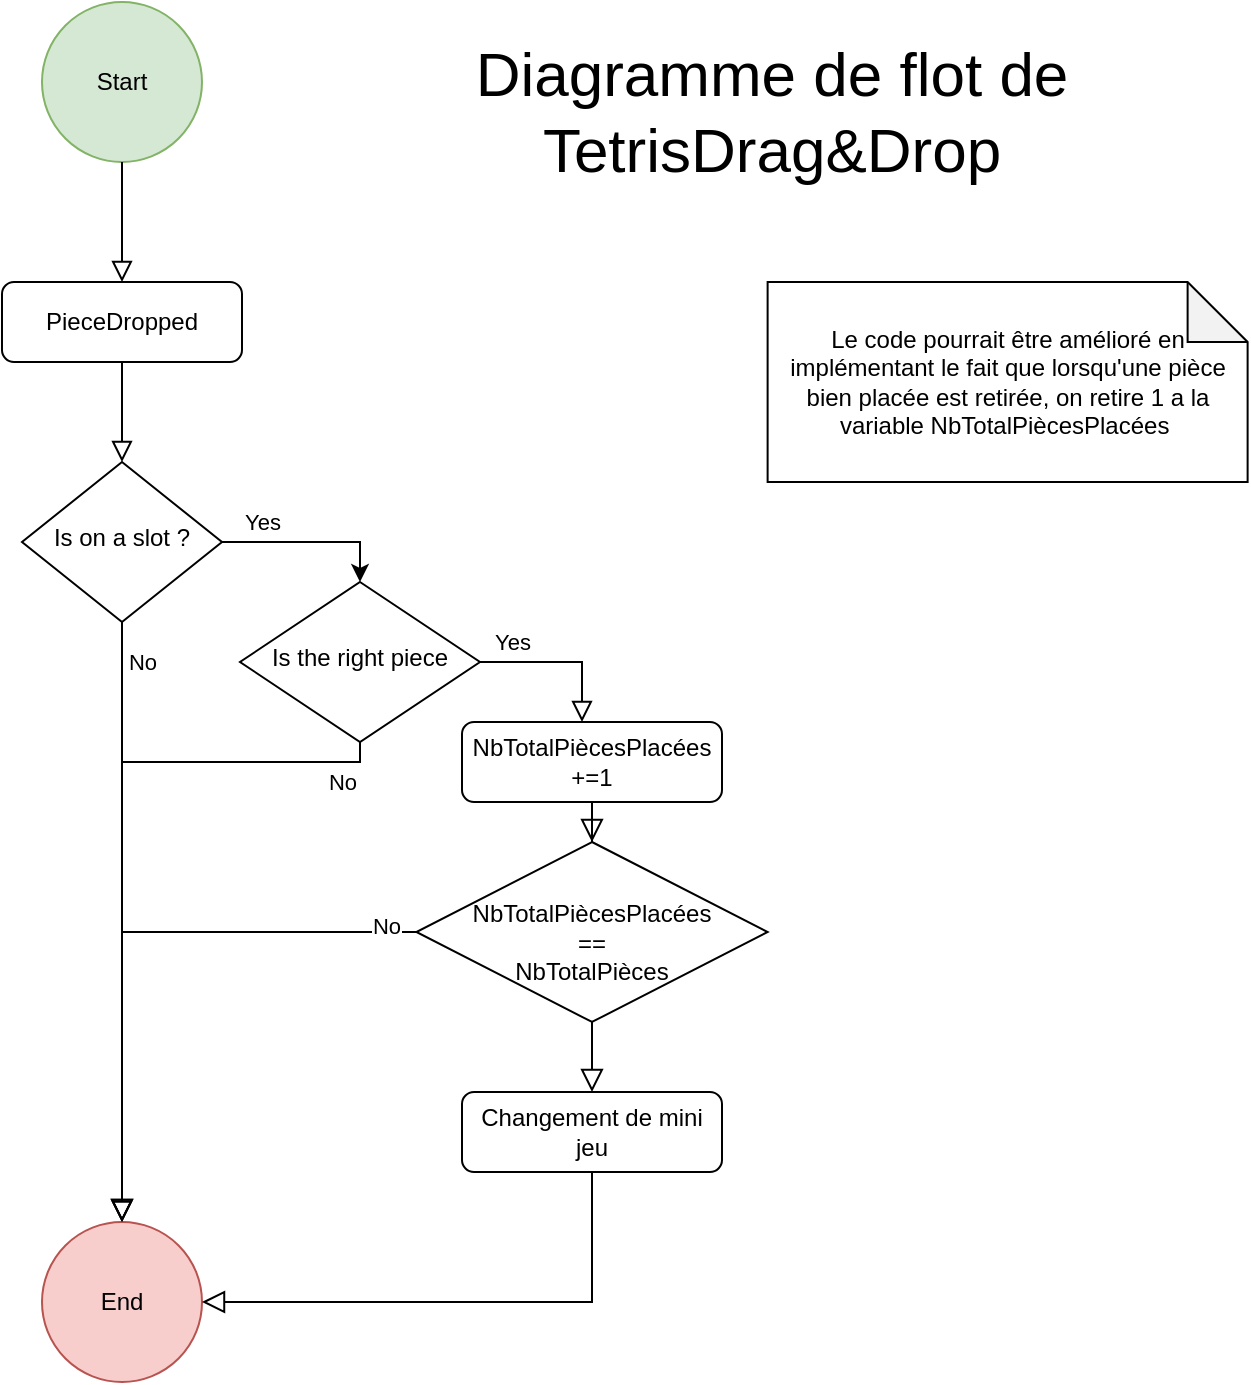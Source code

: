 <mxfile version="13.10.4" type="device"><diagram id="C5RBs43oDa-KdzZeNtuy" name="Page-1"><mxGraphModel dx="1483" dy="783" grid="1" gridSize="10" guides="1" tooltips="1" connect="1" arrows="1" fold="1" page="1" pageScale="1" pageWidth="827" pageHeight="1169" math="0" shadow="0"><root><mxCell id="WIyWlLk6GJQsqaUBKTNV-0"/><mxCell id="WIyWlLk6GJQsqaUBKTNV-1" parent="WIyWlLk6GJQsqaUBKTNV-0"/><mxCell id="WIyWlLk6GJQsqaUBKTNV-2" value="" style="rounded=0;html=1;jettySize=auto;orthogonalLoop=1;fontSize=11;endArrow=block;endFill=0;endSize=8;strokeWidth=1;shadow=0;labelBackgroundColor=none;edgeStyle=orthogonalEdgeStyle;" parent="WIyWlLk6GJQsqaUBKTNV-1" source="WIyWlLk6GJQsqaUBKTNV-3" target="WIyWlLk6GJQsqaUBKTNV-6" edge="1"><mxGeometry relative="1" as="geometry"/></mxCell><mxCell id="WIyWlLk6GJQsqaUBKTNV-3" value="PieceDropped" style="rounded=1;whiteSpace=wrap;html=1;fontSize=12;glass=0;strokeWidth=1;shadow=0;" parent="WIyWlLk6GJQsqaUBKTNV-1" vertex="1"><mxGeometry x="150" y="160" width="120" height="40" as="geometry"/></mxCell><mxCell id="E3SI1DJ8X_0m3qOIOLhI-3" style="edgeStyle=orthogonalEdgeStyle;rounded=0;orthogonalLoop=1;jettySize=auto;html=1;endArrow=block;endFill=0;strokeWidth=1;endSize=9;" parent="WIyWlLk6GJQsqaUBKTNV-1" source="WIyWlLk6GJQsqaUBKTNV-6" target="E3SI1DJ8X_0m3qOIOLhI-2" edge="1"><mxGeometry relative="1" as="geometry"/></mxCell><mxCell id="E3SI1DJ8X_0m3qOIOLhI-4" value="No" style="edgeLabel;html=1;align=center;verticalAlign=middle;resizable=0;points=[];" parent="E3SI1DJ8X_0m3qOIOLhI-3" vertex="1" connectable="0"><mxGeometry x="-0.873" y="2" relative="1" as="geometry"><mxPoint x="8" y="1" as="offset"/></mxGeometry></mxCell><mxCell id="gXBkzfYQNRqLNWDEYLjN-0" style="edgeStyle=orthogonalEdgeStyle;rounded=0;orthogonalLoop=1;jettySize=auto;html=1;exitX=1;exitY=0.5;exitDx=0;exitDy=0;entryX=0.5;entryY=0;entryDx=0;entryDy=0;" edge="1" parent="WIyWlLk6GJQsqaUBKTNV-1" source="WIyWlLk6GJQsqaUBKTNV-6" target="WIyWlLk6GJQsqaUBKTNV-10"><mxGeometry relative="1" as="geometry"/></mxCell><mxCell id="gXBkzfYQNRqLNWDEYLjN-1" value="Yes" style="edgeLabel;html=1;align=center;verticalAlign=middle;resizable=0;points=[];" vertex="1" connectable="0" parent="gXBkzfYQNRqLNWDEYLjN-0"><mxGeometry x="-0.011" y="-1" relative="1" as="geometry"><mxPoint x="-24" y="-11" as="offset"/></mxGeometry></mxCell><mxCell id="WIyWlLk6GJQsqaUBKTNV-6" value="Is on a slot ?" style="rhombus;whiteSpace=wrap;html=1;shadow=0;fontFamily=Helvetica;fontSize=12;align=center;strokeWidth=1;spacing=6;spacingTop=-4;" parent="WIyWlLk6GJQsqaUBKTNV-1" vertex="1"><mxGeometry x="160" y="250" width="100" height="80" as="geometry"/></mxCell><mxCell id="WIyWlLk6GJQsqaUBKTNV-9" value="Yes" style="edgeStyle=orthogonalEdgeStyle;rounded=0;html=1;jettySize=auto;orthogonalLoop=1;fontSize=11;endArrow=block;endFill=0;endSize=8;strokeWidth=1;shadow=0;labelBackgroundColor=none;" parent="WIyWlLk6GJQsqaUBKTNV-1" source="WIyWlLk6GJQsqaUBKTNV-10" target="WIyWlLk6GJQsqaUBKTNV-12" edge="1"><mxGeometry x="-0.622" y="10" relative="1" as="geometry"><mxPoint as="offset"/><Array as="points"><mxPoint x="440" y="350"/></Array></mxGeometry></mxCell><mxCell id="WIyWlLk6GJQsqaUBKTNV-10" value="Is the right piece" style="rhombus;whiteSpace=wrap;html=1;shadow=0;fontFamily=Helvetica;fontSize=12;align=center;strokeWidth=1;spacing=6;spacingTop=-4;" parent="WIyWlLk6GJQsqaUBKTNV-1" vertex="1"><mxGeometry x="269" y="310" width="120" height="80" as="geometry"/></mxCell><mxCell id="E3SI1DJ8X_0m3qOIOLhI-6" style="edgeStyle=orthogonalEdgeStyle;rounded=0;orthogonalLoop=1;jettySize=auto;html=1;entryX=0.5;entryY=0;entryDx=0;entryDy=0;endArrow=block;endFill=0;endSize=9;strokeWidth=1;" parent="WIyWlLk6GJQsqaUBKTNV-1" source="WIyWlLk6GJQsqaUBKTNV-12" target="E3SI1DJ8X_0m3qOIOLhI-5" edge="1"><mxGeometry relative="1" as="geometry"/></mxCell><mxCell id="WIyWlLk6GJQsqaUBKTNV-12" value="NbTotalPiècesPlacées +=1" style="rounded=1;whiteSpace=wrap;html=1;fontSize=12;glass=0;strokeWidth=1;shadow=0;" parent="WIyWlLk6GJQsqaUBKTNV-1" vertex="1"><mxGeometry x="380" y="380" width="130" height="40" as="geometry"/></mxCell><mxCell id="E3SI1DJ8X_0m3qOIOLhI-0" value="Start" style="ellipse;whiteSpace=wrap;html=1;aspect=fixed;fillColor=#d5e8d4;strokeColor=#82b366;" parent="WIyWlLk6GJQsqaUBKTNV-1" vertex="1"><mxGeometry x="170" y="20" width="80" height="80" as="geometry"/></mxCell><mxCell id="E3SI1DJ8X_0m3qOIOLhI-1" value="" style="rounded=0;html=1;jettySize=auto;orthogonalLoop=1;fontSize=11;endArrow=block;endFill=0;endSize=8;strokeWidth=1;shadow=0;labelBackgroundColor=none;edgeStyle=orthogonalEdgeStyle;" parent="WIyWlLk6GJQsqaUBKTNV-1" source="E3SI1DJ8X_0m3qOIOLhI-0" edge="1"><mxGeometry relative="1" as="geometry"><mxPoint x="220" y="210" as="sourcePoint"/><mxPoint x="210" y="160" as="targetPoint"/></mxGeometry></mxCell><mxCell id="E3SI1DJ8X_0m3qOIOLhI-2" value="End" style="ellipse;whiteSpace=wrap;html=1;aspect=fixed;fillColor=#f8cecc;strokeColor=#b85450;" parent="WIyWlLk6GJQsqaUBKTNV-1" vertex="1"><mxGeometry x="170" y="630" width="80" height="80" as="geometry"/></mxCell><mxCell id="E3SI1DJ8X_0m3qOIOLhI-7" style="edgeStyle=orthogonalEdgeStyle;rounded=0;orthogonalLoop=1;jettySize=auto;html=1;exitX=0;exitY=0.5;exitDx=0;exitDy=0;endArrow=block;endFill=0;endSize=9;strokeWidth=1;" parent="WIyWlLk6GJQsqaUBKTNV-1" source="E3SI1DJ8X_0m3qOIOLhI-5" target="E3SI1DJ8X_0m3qOIOLhI-2" edge="1"><mxGeometry relative="1" as="geometry"/></mxCell><mxCell id="E3SI1DJ8X_0m3qOIOLhI-10" value="No" style="edgeLabel;html=1;align=center;verticalAlign=middle;resizable=0;points=[];" parent="E3SI1DJ8X_0m3qOIOLhI-7" vertex="1" connectable="0"><mxGeometry x="-0.896" y="-3" relative="1" as="geometry"><mxPoint as="offset"/></mxGeometry></mxCell><mxCell id="E3SI1DJ8X_0m3qOIOLhI-12" style="edgeStyle=orthogonalEdgeStyle;rounded=0;orthogonalLoop=1;jettySize=auto;html=1;entryX=0.5;entryY=0;entryDx=0;entryDy=0;endArrow=block;endFill=0;endSize=9;strokeWidth=1;" parent="WIyWlLk6GJQsqaUBKTNV-1" source="E3SI1DJ8X_0m3qOIOLhI-5" target="E3SI1DJ8X_0m3qOIOLhI-11" edge="1"><mxGeometry relative="1" as="geometry"/></mxCell><mxCell id="E3SI1DJ8X_0m3qOIOLhI-5" value="&lt;br&gt;NbTotalPiècesPlacées &lt;br&gt;==&lt;br&gt;NbTotalPièces" style="rhombus;whiteSpace=wrap;html=1;shadow=0;fontFamily=Helvetica;fontSize=12;align=center;strokeWidth=1;spacing=6;spacingTop=-4;" parent="WIyWlLk6GJQsqaUBKTNV-1" vertex="1"><mxGeometry x="357.19" y="440" width="175.62" height="90" as="geometry"/></mxCell><mxCell id="E3SI1DJ8X_0m3qOIOLhI-8" value="No" style="rounded=0;html=1;jettySize=auto;orthogonalLoop=1;fontSize=11;endArrow=block;endFill=0;endSize=8;strokeWidth=1;shadow=0;labelBackgroundColor=none;edgeStyle=orthogonalEdgeStyle;entryX=0.5;entryY=0;entryDx=0;entryDy=0;" parent="WIyWlLk6GJQsqaUBKTNV-1" edge="1"><mxGeometry x="-0.894" y="10" relative="1" as="geometry"><mxPoint as="offset"/><mxPoint x="329" y="390" as="sourcePoint"/><mxPoint x="210" y="630" as="targetPoint"/><Array as="points"><mxPoint x="329" y="400"/><mxPoint x="210" y="400"/></Array></mxGeometry></mxCell><mxCell id="E3SI1DJ8X_0m3qOIOLhI-13" style="edgeStyle=orthogonalEdgeStyle;rounded=0;orthogonalLoop=1;jettySize=auto;html=1;exitX=0.5;exitY=1;exitDx=0;exitDy=0;entryX=1;entryY=0.5;entryDx=0;entryDy=0;endArrow=block;endFill=0;endSize=9;strokeWidth=1;" parent="WIyWlLk6GJQsqaUBKTNV-1" source="E3SI1DJ8X_0m3qOIOLhI-11" target="E3SI1DJ8X_0m3qOIOLhI-2" edge="1"><mxGeometry relative="1" as="geometry"/></mxCell><mxCell id="E3SI1DJ8X_0m3qOIOLhI-11" value="Changement de mini jeu" style="rounded=1;whiteSpace=wrap;html=1;fontSize=12;glass=0;strokeWidth=1;shadow=0;" parent="WIyWlLk6GJQsqaUBKTNV-1" vertex="1"><mxGeometry x="380" y="565" width="130" height="40" as="geometry"/></mxCell><mxCell id="E3SI1DJ8X_0m3qOIOLhI-14" value="&lt;font style=&quot;font-size: 31px&quot;&gt;Diagramme de flot de TetrisDrag&amp;amp;Drop&lt;/font&gt;" style="text;html=1;strokeColor=none;fillColor=none;align=center;verticalAlign=middle;whiteSpace=wrap;rounded=0;" parent="WIyWlLk6GJQsqaUBKTNV-1" vertex="1"><mxGeometry x="370" y="30" width="330" height="90" as="geometry"/></mxCell><mxCell id="E3SI1DJ8X_0m3qOIOLhI-15" value="Le code pourrait être amélioré en implémentant le fait que lorsqu'une pièce bien placée est retirée, on retire 1 a la variable NbTotalPiècesPlacées&amp;nbsp;" style="shape=note;whiteSpace=wrap;html=1;backgroundOutline=1;darkOpacity=0.05;" parent="WIyWlLk6GJQsqaUBKTNV-1" vertex="1"><mxGeometry x="532.81" y="160" width="240" height="100" as="geometry"/></mxCell></root></mxGraphModel></diagram></mxfile>